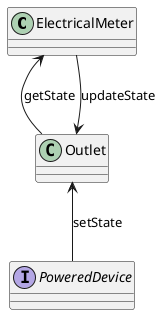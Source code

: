 @startuml ElectricalMeterSimple
class ElectricalMeter
class Outlet
interface PoweredDevice

ElectricalMeter <-- Outlet : getState
Outlet <-- ElectricalMeter : updateState
Outlet <-- PoweredDevice : setState

@enduml